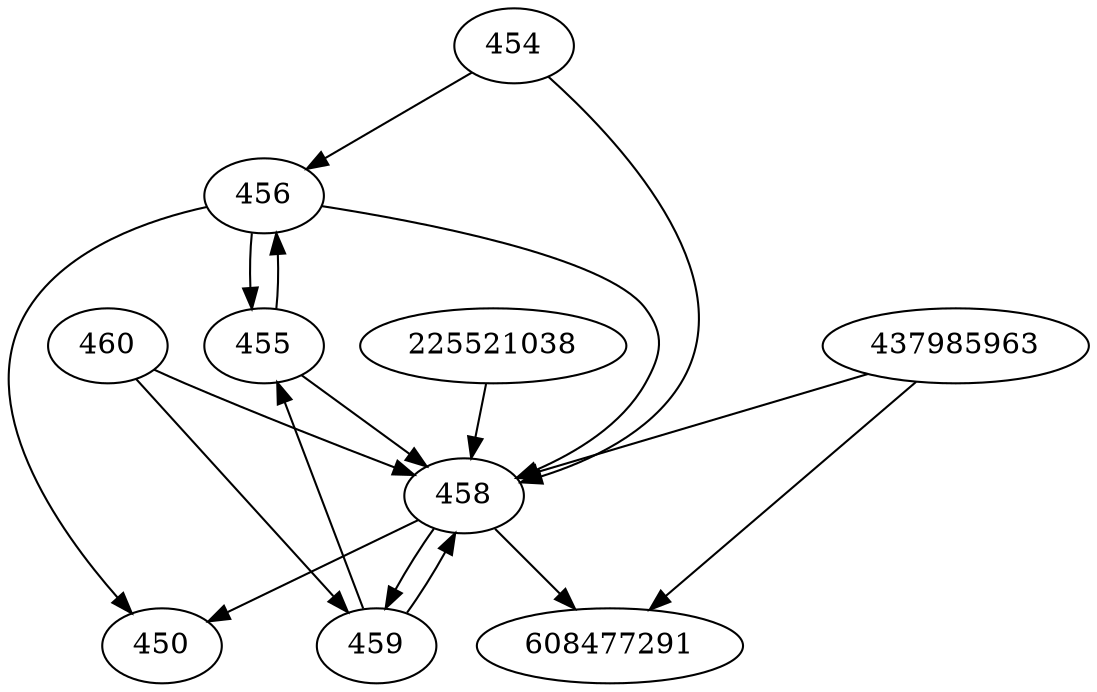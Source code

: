 strict digraph  {
450;
454;
455;
456;
458;
459;
460;
437985963;
225521038;
608477291;
454 -> 456;
454 -> 458;
455 -> 458;
455 -> 456;
456 -> 458;
456 -> 455;
456 -> 450;
458 -> 459;
458 -> 450;
458 -> 608477291;
459 -> 458;
459 -> 455;
460 -> 458;
460 -> 459;
437985963 -> 608477291;
437985963 -> 458;
225521038 -> 458;
}
